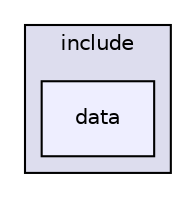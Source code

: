 digraph "include/data" {
  compound=true
  node [ fontsize="10", fontname="Helvetica"];
  edge [ labelfontsize="10", labelfontname="Helvetica"];
  subgraph clusterdir_d44c64559bbebec7f509842c48db8b23 {
    graph [ bgcolor="#ddddee", pencolor="black", label="include" fontname="Helvetica", fontsize="10", URL="dir_d44c64559bbebec7f509842c48db8b23.html"]
  dir_bd52eb7ac821349adc834157bbaf2648 [shape=box, label="data", style="filled", fillcolor="#eeeeff", pencolor="black", URL="dir_bd52eb7ac821349adc834157bbaf2648.html"];
  }
}
